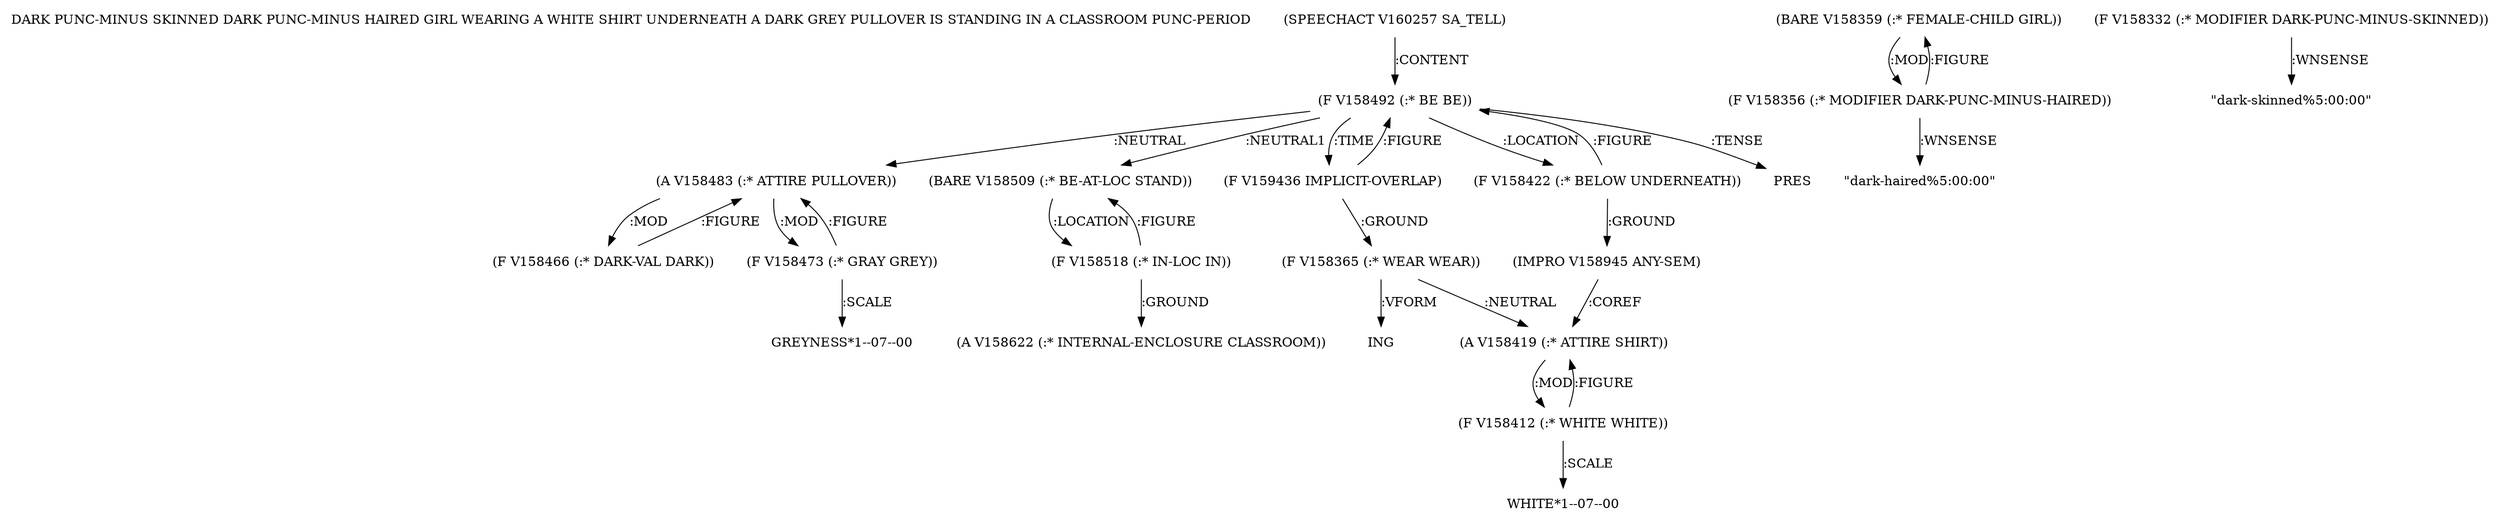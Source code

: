 digraph Terms {
  node [shape=none]
  "DARK PUNC-MINUS SKINNED DARK PUNC-MINUS HAIRED GIRL WEARING A WHITE SHIRT UNDERNEATH A DARK GREY PULLOVER IS STANDING IN A CLASSROOM PUNC-PERIOD"
  "V160257" [label="(SPEECHACT V160257 SA_TELL)"]
  "V160257" -> "V158492" [label=":CONTENT"]
  "V158492" [label="(F V158492 (:* BE BE))"]
  "V158492" -> "V158483" [label=":NEUTRAL"]
  "V158492" -> "V158509" [label=":NEUTRAL1"]
  "V158492" -> "V159436" [label=":TIME"]
  "V158492" -> "V158422" [label=":LOCATION"]
  "V158492" -> "NT168963" [label=":TENSE"]
  "NT168963" [label="PRES"]
  "V159436" [label="(F V159436 IMPLICIT-OVERLAP)"]
  "V159436" -> "V158492" [label=":FIGURE"]
  "V159436" -> "V158365" [label=":GROUND"]
  "V158365" [label="(F V158365 (:* WEAR WEAR))"]
  "V158365" -> "V158419" [label=":NEUTRAL"]
  "V158365" -> "NT168964" [label=":VFORM"]
  "NT168964" [label="ING"]
  "V158419" [label="(A V158419 (:* ATTIRE SHIRT))"]
  "V158419" -> "V158412" [label=":MOD"]
  "V158412" [label="(F V158412 (:* WHITE WHITE))"]
  "V158412" -> "V158419" [label=":FIGURE"]
  "V158412" -> "NT168965" [label=":SCALE"]
  "NT168965" [label="WHITE*1--07--00"]
  "V158422" [label="(F V158422 (:* BELOW UNDERNEATH))"]
  "V158422" -> "V158945" [label=":GROUND"]
  "V158422" -> "V158492" [label=":FIGURE"]
  "V158945" [label="(IMPRO V158945 ANY-SEM)"]
  "V158945" -> "V158419" [label=":COREF"]
  "V158483" [label="(A V158483 (:* ATTIRE PULLOVER))"]
  "V158483" -> "V158466" [label=":MOD"]
  "V158483" -> "V158473" [label=":MOD"]
  "V158466" [label="(F V158466 (:* DARK-VAL DARK))"]
  "V158466" -> "V158483" [label=":FIGURE"]
  "V158473" [label="(F V158473 (:* GRAY GREY))"]
  "V158473" -> "V158483" [label=":FIGURE"]
  "V158473" -> "NT168966" [label=":SCALE"]
  "NT168966" [label="GREYNESS*1--07--00"]
  "V158509" [label="(BARE V158509 (:* BE-AT-LOC STAND))"]
  "V158509" -> "V158518" [label=":LOCATION"]
  "V158518" [label="(F V158518 (:* IN-LOC IN))"]
  "V158518" -> "V158622" [label=":GROUND"]
  "V158518" -> "V158509" [label=":FIGURE"]
  "V158622" [label="(A V158622 (:* INTERNAL-ENCLOSURE CLASSROOM))"]
  "V158359" [label="(BARE V158359 (:* FEMALE-CHILD GIRL))"]
  "V158359" -> "V158356" [label=":MOD"]
  "V158356" [label="(F V158356 (:* MODIFIER DARK-PUNC-MINUS-HAIRED))"]
  "V158356" -> "V158359" [label=":FIGURE"]
  "V158356" -> "NT168967" [label=":WNSENSE"]
  "NT168967" [label="\"dark-haired%5:00:00\""]
  "V158332" [label="(F V158332 (:* MODIFIER DARK-PUNC-MINUS-SKINNED))"]
  "V158332" -> "NT168968" [label=":WNSENSE"]
  "NT168968" [label="\"dark-skinned%5:00:00\""]
}
